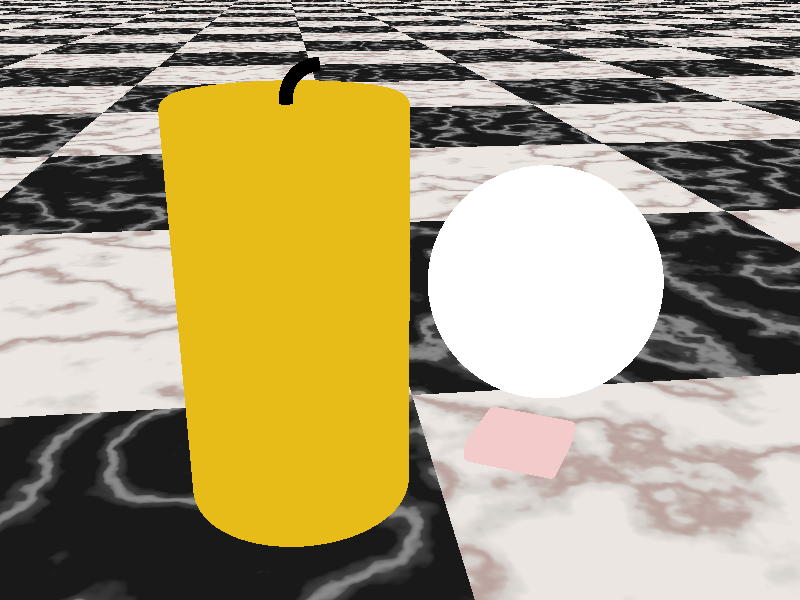 // Persistence of Vision Ray Tracer Scene Description File
// File: subsurface.pov
// Vers: 3.7
// Desc: Subsurface Scattering Demo - Candle on a Checkered Plane
// Date: 2011-02-25
// Auth: Christoph Lipka
//
// Recommended settings:
//  +W640 +H480 +A0.3
// Rendering time:
//  ~4 min on a 2.3GHz AMD Phenom X4 9650 QuadCore

#version 3.7;

#include "colors.inc"

global_settings {
  assumed_gamma 1.0
  mm_per_unit 40
  subsurface { samples 400, 40 }
  ambient_light 0.3
}

// ----------------------------------------

camera {
  location  <0.0, 2.5, -4.0>
  direction 1.5*z
  right     x*image_width/image_height
  look_at   <0.5, 1.0,  0.0>
}

sky_sphere {
  pigment {
    gradient y
    color_map {
      [0.0 rgb <0.6,0.7,1.0>]
      [0.7 rgb <0.0,0.1,0.8>]
    }
  }
}

light_source {
  <-30, 30, -30>
  color rgb <1,1,1>
}

// ----------------------------------------

// a checkered white/"black" marble plane
plane {
  y, -0.01
  texture {
    checker
    texture {
      // marble parameters derived from Jensen et al. "A Practical Model for Subsurface Light Transport", Siggraph 2001
      pigment {
        agate
        color_map {
          [0.5 color rgb <0.83,0.79,0.75>*1.0]
          [0.9 color rgb <0.83,0.79,0.75>*0.8]
          [1.0 color rgb <1.00,0.75,0.70>*0.5]
        }
        scale 0.3
      }
      finish{
        diffuse 0.8
        specular 0.6
        reflection { 0.2 fresnel }
        conserve_energy
        subsurface { translucency <0.4562, 0.3811,0.3325> }
      }
    }
    texture {
      pigment {
        agate
        color_map {
          [0.5 color rgb 0.01]
          [0.9 color rgb 0.05]
          [1.0 color rgb 0.25]
        }
        rotate y*90
        translate x*10
        scale 0.3
      }
      finish{
        diffuse 0.8
        specular 0.6
        reflection { 0.2 fresnel }
        conserve_energy
        subsurface { translucency <0.4562, 0.3811,0.3325> }
      }
    }
    scale 4
    translate <0.7,0,1>
  }
  interior { ior 1.5 }
}

// the classic chrome sphere
sphere { <1.5,0.7,1>, 0.7
  pigment { color rgb 1 }
  finish {
    ambient 0 diffuse 0
    specular 0.7  roughness 0.01
    reflection { 0.7 metallic }
  }
}

// a candle...
blob {
  threshold 0.5
  cylinder { <0.0, 0.0,  0.0>,
             <0.0, 2.0,  0.0>,  1.0,   1.0 } // candle "body"
  sphere   { <0.0, 2.5,  0.0>,  0.8,  -2.0 } // (used to shape the candle top)
  sphere   { <0.0,-0.52, 0.0>,  0.8,  -2.0 } // (used to shape the candle bottom)
  sphere   { <0.0, 2.0, -0.5>,  0.1,  -0.2 } // the "notch" where wax runs over
  cylinder { <0.0, 1.88,-0.52>,
             <0.0, 1.5, -0.52>, 0.05,  0.2 } // a streak of wax running over
  sphere   { <0.0, 1.5, -0.55>, 0.07,  0.2 } // a drop of of wax running over
  texture {
    // bees' wax
    pigment { color rgb <0.8,0.50,0.01> }
    finish{
      diffuse 0.6 specular 0.6 roughness 0.1
      subsurface { translucency <5,3,1>*0.5 }
    }
  }
  interior { ior 1.45 }
  rotate -y*45
}

// ... and the wick
intersection {
  box { <-1,-1,-1>, <0,1,1> }
  torus { 0.15, 0.03 }
  rotate x*90
  translate <0.15, 1.95, 0.0>
  pigment { color rgb 0 }
  finish { ambient 0 diffuse 1 specular 0 }
  no_shadow
}

// a classic-textured slab for comparison
superellipsoid {
  <0.1,0.1>
  texture {
    pigment { color rgb <0.9,0.6,0.6> }
    finish{
      diffuse 1.0
      specular 0.6
      reflection { 0.2 fresnel }
      conserve_energy
    }
  }
  interior { ior 1.45 }
  scale <0.25,0.05,0.25>
  rotate y*30
  translate <1.2,0.05,0.25>
}
